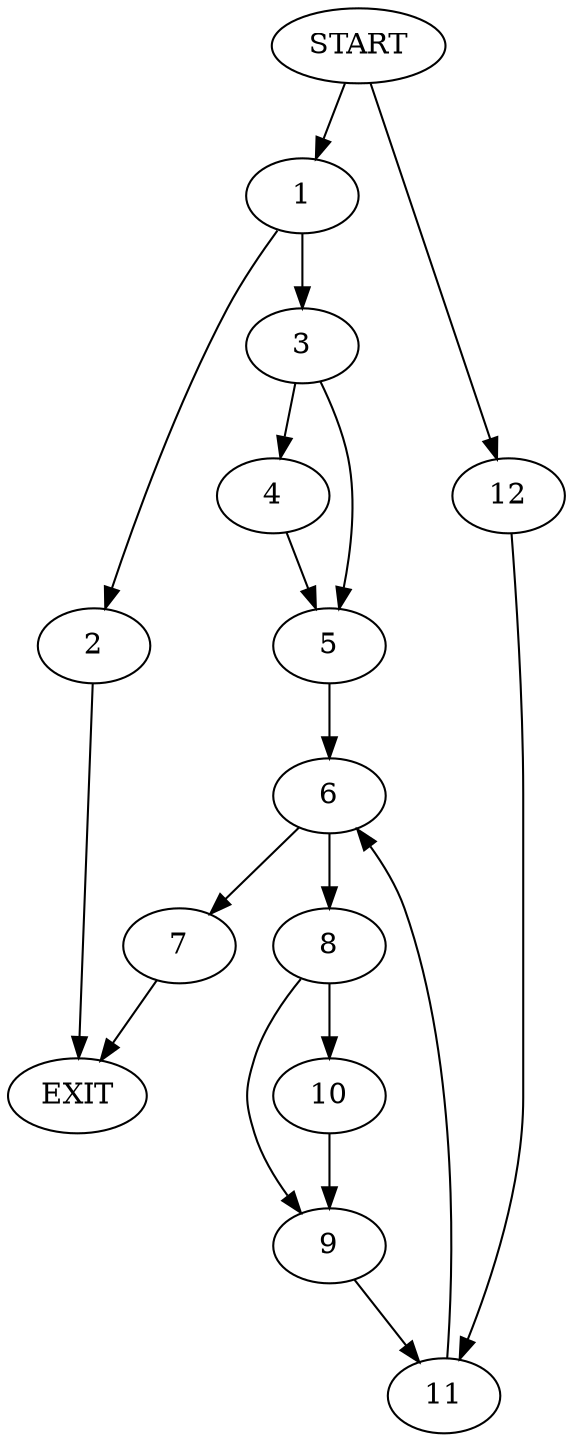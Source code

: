 digraph {
0 [label="START"]
13 [label="EXIT"]
0 -> 1
1 -> 2
1 -> 3
2 -> 13
3 -> 4
3 -> 5
4 -> 5
5 -> 6
6 -> 7
6 -> 8
8 -> 9
8 -> 10
7 -> 13
10 -> 9
9 -> 11
11 -> 6
0 -> 12
12 -> 11
}
